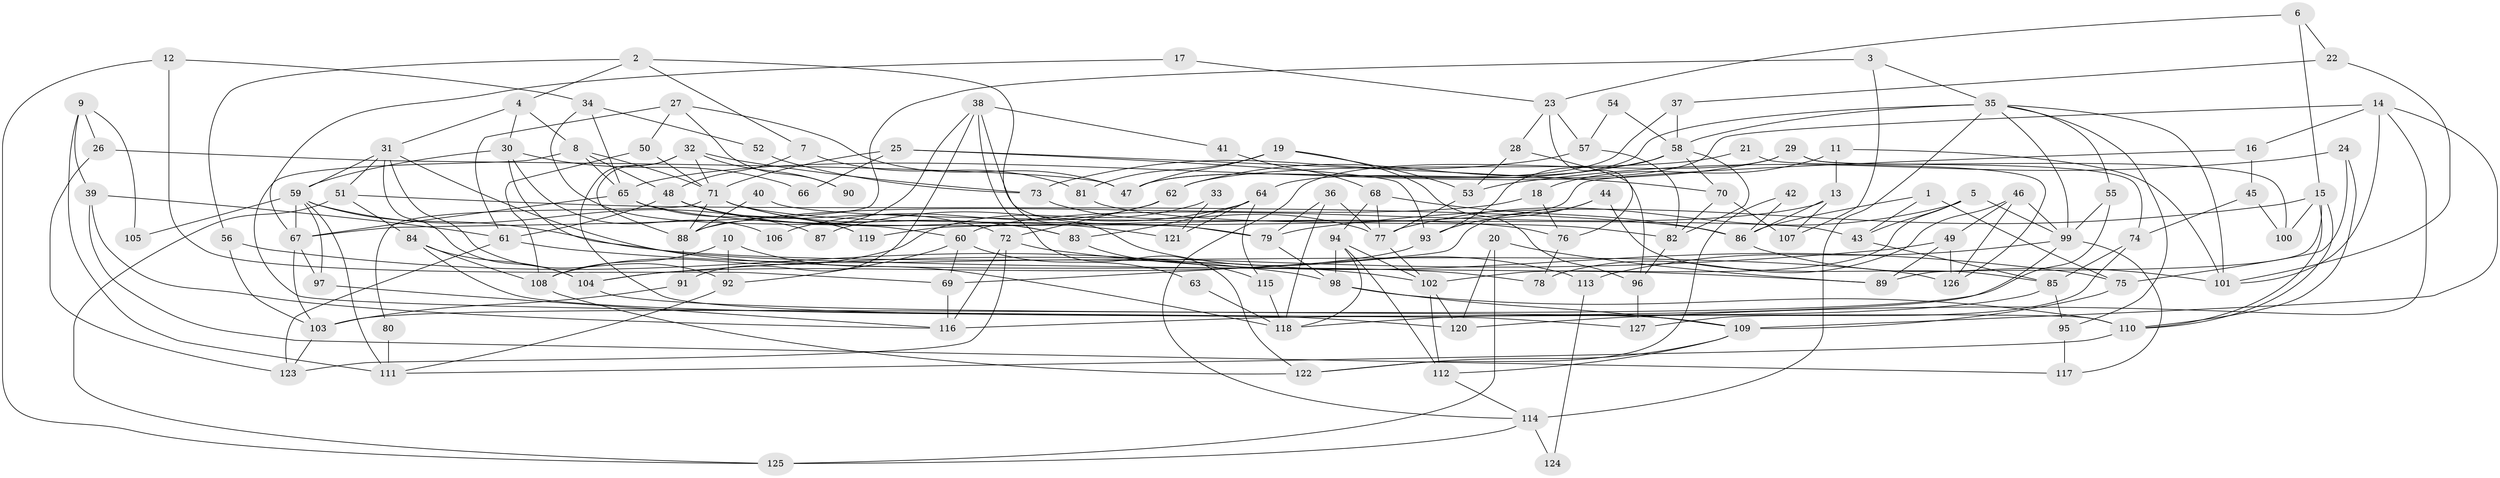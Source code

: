 // coarse degree distribution, {3: 0.22727272727272727, 5: 0.1590909090909091, 7: 0.10227272727272728, 4: 0.2159090909090909, 9: 0.022727272727272728, 6: 0.07954545454545454, 2: 0.10227272727272728, 8: 0.056818181818181816, 12: 0.011363636363636364, 10: 0.011363636363636364, 11: 0.011363636363636364}
// Generated by graph-tools (version 1.1) at 2025/52/02/27/25 19:52:08]
// undirected, 127 vertices, 254 edges
graph export_dot {
graph [start="1"]
  node [color=gray90,style=filled];
  1;
  2;
  3;
  4;
  5;
  6;
  7;
  8;
  9;
  10;
  11;
  12;
  13;
  14;
  15;
  16;
  17;
  18;
  19;
  20;
  21;
  22;
  23;
  24;
  25;
  26;
  27;
  28;
  29;
  30;
  31;
  32;
  33;
  34;
  35;
  36;
  37;
  38;
  39;
  40;
  41;
  42;
  43;
  44;
  45;
  46;
  47;
  48;
  49;
  50;
  51;
  52;
  53;
  54;
  55;
  56;
  57;
  58;
  59;
  60;
  61;
  62;
  63;
  64;
  65;
  66;
  67;
  68;
  69;
  70;
  71;
  72;
  73;
  74;
  75;
  76;
  77;
  78;
  79;
  80;
  81;
  82;
  83;
  84;
  85;
  86;
  87;
  88;
  89;
  90;
  91;
  92;
  93;
  94;
  95;
  96;
  97;
  98;
  99;
  100;
  101;
  102;
  103;
  104;
  105;
  106;
  107;
  108;
  109;
  110;
  111;
  112;
  113;
  114;
  115;
  116;
  117;
  118;
  119;
  120;
  121;
  122;
  123;
  124;
  125;
  126;
  127;
  1 -- 86;
  1 -- 75;
  1 -- 43;
  2 -- 4;
  2 -- 56;
  2 -- 7;
  2 -- 113;
  3 -- 67;
  3 -- 35;
  3 -- 107;
  4 -- 31;
  4 -- 30;
  4 -- 8;
  5 -- 77;
  5 -- 99;
  5 -- 43;
  5 -- 102;
  6 -- 23;
  6 -- 15;
  6 -- 22;
  7 -- 48;
  7 -- 81;
  8 -- 71;
  8 -- 48;
  8 -- 65;
  8 -- 127;
  9 -- 39;
  9 -- 26;
  9 -- 105;
  9 -- 111;
  10 -- 92;
  10 -- 118;
  10 -- 108;
  11 -- 101;
  11 -- 13;
  11 -- 18;
  12 -- 34;
  12 -- 125;
  12 -- 69;
  13 -- 107;
  13 -- 86;
  13 -- 60;
  14 -- 120;
  14 -- 109;
  14 -- 16;
  14 -- 64;
  14 -- 101;
  15 -- 110;
  15 -- 110;
  15 -- 89;
  15 -- 79;
  15 -- 100;
  16 -- 119;
  16 -- 45;
  17 -- 67;
  17 -- 23;
  18 -- 88;
  18 -- 76;
  19 -- 53;
  19 -- 96;
  19 -- 47;
  19 -- 81;
  20 -- 125;
  20 -- 120;
  20 -- 89;
  21 -- 62;
  21 -- 126;
  22 -- 37;
  22 -- 101;
  23 -- 76;
  23 -- 57;
  23 -- 28;
  24 -- 53;
  24 -- 110;
  24 -- 75;
  25 -- 71;
  25 -- 93;
  25 -- 66;
  25 -- 70;
  26 -- 123;
  26 -- 47;
  27 -- 47;
  27 -- 50;
  27 -- 61;
  27 -- 90;
  28 -- 96;
  28 -- 53;
  29 -- 100;
  29 -- 65;
  29 -- 74;
  29 -- 114;
  30 -- 59;
  30 -- 78;
  30 -- 66;
  30 -- 106;
  31 -- 59;
  31 -- 92;
  31 -- 51;
  31 -- 89;
  31 -- 104;
  32 -- 110;
  32 -- 71;
  32 -- 73;
  32 -- 88;
  32 -- 90;
  33 -- 108;
  33 -- 121;
  34 -- 65;
  34 -- 60;
  34 -- 52;
  35 -- 101;
  35 -- 114;
  35 -- 47;
  35 -- 55;
  35 -- 58;
  35 -- 95;
  35 -- 99;
  36 -- 79;
  36 -- 77;
  36 -- 118;
  37 -- 58;
  37 -- 47;
  38 -- 88;
  38 -- 79;
  38 -- 41;
  38 -- 91;
  38 -- 122;
  39 -- 61;
  39 -- 116;
  39 -- 117;
  40 -- 43;
  40 -- 88;
  41 -- 68;
  42 -- 122;
  42 -- 86;
  43 -- 85;
  44 -- 69;
  44 -- 85;
  44 -- 93;
  45 -- 74;
  45 -- 100;
  46 -- 49;
  46 -- 126;
  46 -- 78;
  46 -- 99;
  48 -- 72;
  48 -- 61;
  48 -- 83;
  48 -- 119;
  49 -- 104;
  49 -- 89;
  49 -- 126;
  50 -- 108;
  50 -- 71;
  51 -- 84;
  51 -- 86;
  51 -- 125;
  52 -- 73;
  53 -- 77;
  54 -- 57;
  54 -- 58;
  55 -- 99;
  55 -- 103;
  56 -- 103;
  56 -- 98;
  57 -- 82;
  57 -- 73;
  58 -- 70;
  58 -- 62;
  58 -- 82;
  58 -- 93;
  59 -- 97;
  59 -- 111;
  59 -- 67;
  59 -- 87;
  59 -- 105;
  59 -- 126;
  60 -- 69;
  60 -- 63;
  60 -- 92;
  61 -- 102;
  61 -- 123;
  62 -- 72;
  62 -- 106;
  63 -- 118;
  64 -- 115;
  64 -- 83;
  64 -- 87;
  64 -- 121;
  65 -- 67;
  65 -- 76;
  65 -- 119;
  67 -- 103;
  67 -- 97;
  68 -- 86;
  68 -- 94;
  68 -- 77;
  69 -- 116;
  70 -- 82;
  70 -- 107;
  71 -- 79;
  71 -- 83;
  71 -- 80;
  71 -- 88;
  71 -- 121;
  72 -- 123;
  72 -- 75;
  72 -- 116;
  73 -- 77;
  74 -- 85;
  74 -- 127;
  75 -- 109;
  76 -- 78;
  77 -- 102;
  79 -- 98;
  80 -- 111;
  81 -- 82;
  82 -- 96;
  83 -- 115;
  84 -- 108;
  84 -- 104;
  84 -- 120;
  85 -- 95;
  85 -- 118;
  86 -- 101;
  88 -- 91;
  91 -- 103;
  92 -- 111;
  93 -- 104;
  94 -- 118;
  94 -- 102;
  94 -- 98;
  94 -- 112;
  95 -- 117;
  96 -- 127;
  97 -- 116;
  98 -- 109;
  98 -- 110;
  99 -- 113;
  99 -- 116;
  99 -- 117;
  102 -- 112;
  102 -- 120;
  103 -- 123;
  104 -- 109;
  108 -- 122;
  109 -- 112;
  109 -- 122;
  110 -- 111;
  112 -- 114;
  113 -- 124;
  114 -- 124;
  114 -- 125;
  115 -- 118;
}
